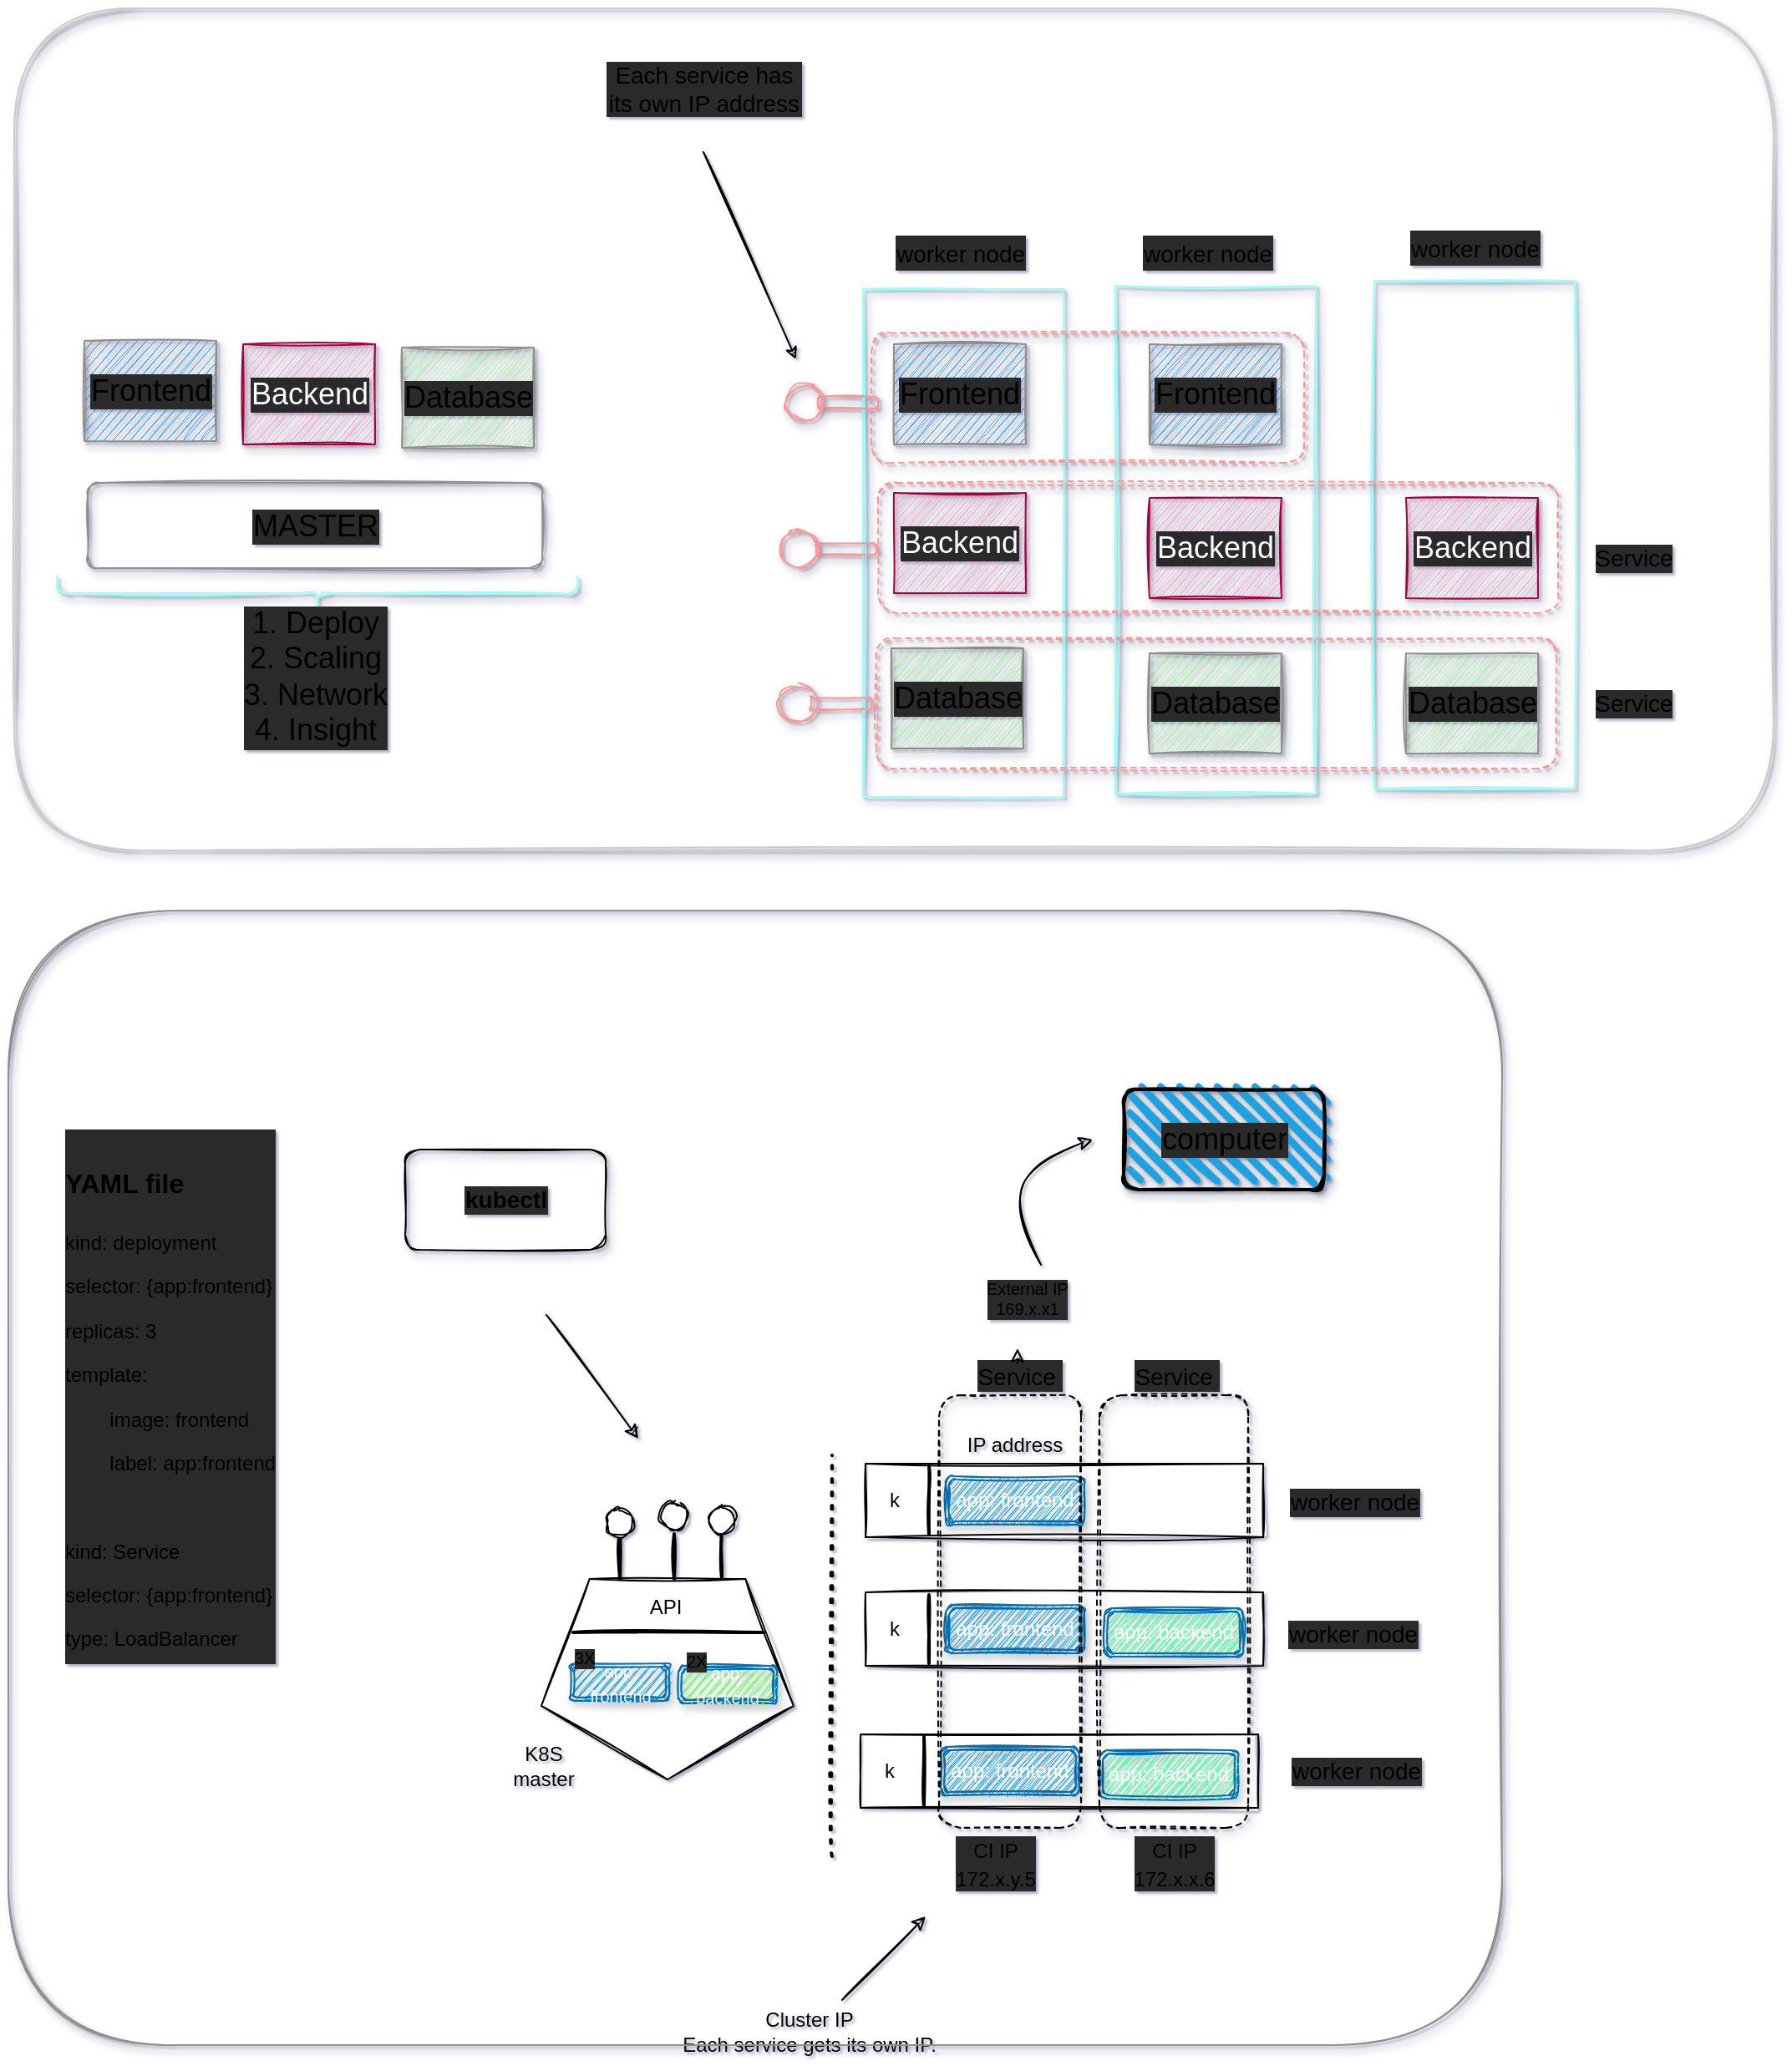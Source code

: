 <mxfile>
    <diagram id="AqjsPrtMuM5N9qTIHyTN" name="Page-1">
        <mxGraphModel dx="1690" dy="2349" grid="0" gridSize="10" guides="1" tooltips="1" connect="1" arrows="1" fold="1" page="0" pageScale="1" pageWidth="1169" pageHeight="827" math="0" shadow="1">
            <root>
                <mxCell id="0"/>
                <mxCell id="1" parent="0"/>
                <mxCell id="9" value="" style="whiteSpace=wrap;html=1;shape=mxgraph.basic.pentagon;rounded=1;sketch=1;rotation=-180;" vertex="1" parent="1">
                    <mxGeometry x="65" y="83" width="151" height="120" as="geometry"/>
                </mxCell>
                <mxCell id="10" value="K8S&lt;br&gt;master" style="text;resizable=0;autosize=1;align=center;verticalAlign=middle;points=[];fillColor=none;strokeColor=none;rounded=0;sketch=1;html=1;" vertex="1" parent="1">
                    <mxGeometry x="42" y="179" width="47" height="32" as="geometry"/>
                </mxCell>
                <mxCell id="14" value="" style="line;strokeWidth=2;html=1;rounded=1;sketch=1;" vertex="1" parent="1">
                    <mxGeometry x="84" y="110" width="114" height="10" as="geometry"/>
                </mxCell>
                <mxCell id="16" value="API" style="text;html=1;resizable=0;autosize=1;align=center;verticalAlign=middle;points=[];fillColor=none;strokeColor=none;rounded=0;sketch=1;" vertex="1" parent="1">
                    <mxGeometry x="124" y="91" width="29" height="18" as="geometry"/>
                </mxCell>
                <mxCell id="22" value="" style="rounded=0;whiteSpace=wrap;html=1;sketch=1;" vertex="1" parent="1">
                    <mxGeometry x="259" y="14" width="238" height="44" as="geometry"/>
                </mxCell>
                <mxCell id="23" value="k" style="text;html=1;resizable=0;autosize=1;align=center;verticalAlign=middle;points=[];fillColor=none;strokeColor=none;rounded=0;sketch=1;" vertex="1" parent="1">
                    <mxGeometry x="268" y="27" width="16" height="18" as="geometry"/>
                </mxCell>
                <mxCell id="28" value="" style="line;strokeWidth=2;direction=south;html=1;rounded=1;sketch=1;" vertex="1" parent="1">
                    <mxGeometry x="292" y="15.5" width="10" height="41" as="geometry"/>
                </mxCell>
                <mxCell id="29" value="" style="line;strokeWidth=2;direction=south;html=1;rounded=1;sketch=1;" vertex="1" parent="1">
                    <mxGeometry x="107" y="56" width="10" height="27" as="geometry"/>
                </mxCell>
                <mxCell id="30" value="" style="ellipse;whiteSpace=wrap;html=1;aspect=fixed;rounded=1;sketch=1;" vertex="1" parent="1">
                    <mxGeometry x="103.5" y="41" width="17" height="17" as="geometry"/>
                </mxCell>
                <mxCell id="33" value="" style="ellipse;whiteSpace=wrap;html=1;aspect=fixed;rounded=1;sketch=1;" vertex="1" parent="1">
                    <mxGeometry x="136" y="37" width="17" height="17" as="geometry"/>
                </mxCell>
                <mxCell id="36" value="" style="line;strokeWidth=2;direction=south;html=1;rounded=1;sketch=1;" vertex="1" parent="1">
                    <mxGeometry x="139.5" y="56" width="10" height="27" as="geometry"/>
                </mxCell>
                <mxCell id="41" value="" style="line;strokeWidth=2;direction=south;html=1;rounded=1;sketch=1;" vertex="1" parent="1">
                    <mxGeometry x="168" y="56" width="10" height="27" as="geometry"/>
                </mxCell>
                <mxCell id="42" value="" style="ellipse;whiteSpace=wrap;html=1;aspect=fixed;rounded=1;sketch=1;" vertex="1" parent="1">
                    <mxGeometry x="164.5" y="39" width="17" height="17" as="geometry"/>
                </mxCell>
                <mxCell id="49" value="app: frontend" style="shape=ext;double=1;rounded=1;whiteSpace=wrap;html=1;sketch=1;fillColor=#1ba1e2;fontColor=#ffffff;strokeColor=#006EAF;shadow=1;" vertex="1" parent="1">
                    <mxGeometry x="307" y="21.5" width="83" height="29" as="geometry"/>
                </mxCell>
                <mxCell id="50" value="" style="endArrow=none;dashed=1;html=1;dashPattern=1 3;strokeWidth=2;rounded=1;sketch=1;curved=1;" edge="1" parent="1">
                    <mxGeometry width="50" height="50" relative="1" as="geometry">
                        <mxPoint x="239" y="249" as="sourcePoint"/>
                        <mxPoint x="239" y="9" as="targetPoint"/>
                    </mxGeometry>
                </mxCell>
                <mxCell id="54" value="IP address" style="text;html=1;strokeColor=none;fillColor=none;align=center;verticalAlign=middle;whiteSpace=wrap;rounded=0;shadow=1;sketch=1;" vertex="1" parent="1">
                    <mxGeometry x="307" y="-12" width="83" height="30" as="geometry"/>
                </mxCell>
                <mxCell id="56" value="&lt;h1&gt;&lt;font style=&quot;font-size: 16px&quot;&gt;YAML file&lt;/font&gt;&lt;/h1&gt;&lt;p&gt;kind: deployment&lt;/p&gt;&lt;p&gt;selector: {app:frontend}&lt;/p&gt;&lt;p&gt;replicas: 3&lt;/p&gt;&lt;p&gt;template:&lt;/p&gt;&lt;p&gt;&lt;span style=&quot;white-space: pre&quot;&gt;&#9;&lt;/span&gt;image: frontend&lt;br&gt;&lt;/p&gt;&lt;p&gt;&lt;span style=&quot;white-space: pre&quot;&gt;&#9;&lt;/span&gt;label: app:frontend&lt;br&gt;&lt;/p&gt;&lt;p&gt;&lt;br&gt;&lt;/p&gt;&lt;p&gt;kind: Service&lt;/p&gt;&lt;p&gt;selector: {app:frontend}&lt;/p&gt;&lt;p&gt;type: LoadBalancer&lt;/p&gt;" style="text;html=1;strokeColor=none;fillColor=none;spacing=5;spacingTop=-20;whiteSpace=wrap;overflow=hidden;rounded=0;shadow=1;labelBackgroundColor=#2a2a2a;sketch=1;" vertex="1" parent="1">
                    <mxGeometry x="-225" y="-176.5" width="190" height="310" as="geometry"/>
                </mxCell>
                <mxCell id="57" value="" style="rounded=0;whiteSpace=wrap;html=1;sketch=1;" vertex="1" parent="1">
                    <mxGeometry x="259" y="91" width="238" height="44" as="geometry"/>
                </mxCell>
                <mxCell id="58" value="k" style="text;html=1;resizable=0;autosize=1;align=center;verticalAlign=middle;points=[];fillColor=none;strokeColor=none;rounded=0;sketch=1;" vertex="1" parent="1">
                    <mxGeometry x="268" y="104" width="16" height="18" as="geometry"/>
                </mxCell>
                <mxCell id="59" value="" style="line;strokeWidth=2;direction=south;html=1;rounded=1;sketch=1;" vertex="1" parent="1">
                    <mxGeometry x="292" y="92.5" width="10" height="41" as="geometry"/>
                </mxCell>
                <mxCell id="60" value="app: frontend" style="shape=ext;double=1;rounded=1;whiteSpace=wrap;html=1;sketch=1;fillColor=#1ba1e2;fontColor=#ffffff;strokeColor=#006EAF;shadow=1;" vertex="1" parent="1">
                    <mxGeometry x="307" y="98.5" width="83" height="29" as="geometry"/>
                </mxCell>
                <mxCell id="63" value="app: backend" style="shape=ext;double=1;rounded=1;whiteSpace=wrap;html=1;sketch=1;fillColor=#33FF99;fontColor=#ffffff;strokeColor=#006EAF;shadow=1;" vertex="1" parent="1">
                    <mxGeometry x="402" y="100.5" width="83" height="29" as="geometry"/>
                </mxCell>
                <mxCell id="64" value="" style="rounded=0;whiteSpace=wrap;html=1;sketch=1;" vertex="1" parent="1">
                    <mxGeometry x="256" y="176" width="238" height="44" as="geometry"/>
                </mxCell>
                <mxCell id="65" value="k" style="text;html=1;resizable=0;autosize=1;align=center;verticalAlign=middle;points=[];fillColor=none;strokeColor=none;rounded=0;sketch=1;" vertex="1" parent="1">
                    <mxGeometry x="265" y="189" width="16" height="18" as="geometry"/>
                </mxCell>
                <mxCell id="66" value="" style="line;strokeWidth=2;direction=south;html=1;rounded=1;sketch=1;" vertex="1" parent="1">
                    <mxGeometry x="289" y="177.5" width="10" height="41" as="geometry"/>
                </mxCell>
                <mxCell id="67" value="app: frontend" style="shape=ext;double=1;rounded=1;whiteSpace=wrap;html=1;sketch=1;fillColor=#1ba1e2;fontColor=#ffffff;strokeColor=#006EAF;shadow=1;" vertex="1" parent="1">
                    <mxGeometry x="304" y="183.5" width="83" height="29" as="geometry"/>
                </mxCell>
                <mxCell id="68" value="app: backend" style="shape=ext;double=1;rounded=1;whiteSpace=wrap;html=1;sketch=1;fillColor=#33FF99;fontColor=#ffffff;strokeColor=#006EAF;shadow=1;" vertex="1" parent="1">
                    <mxGeometry x="399" y="185.5" width="83" height="29" as="geometry"/>
                </mxCell>
                <mxCell id="69" value="" style="rounded=1;whiteSpace=wrap;html=1;shadow=1;labelBackgroundColor=#2a2a2a;sketch=1;fontSize=16;strokeColor=default;fillColor=none;gradientColor=none;fillStyle=auto;dashed=1;" vertex="1" parent="1">
                    <mxGeometry x="399" y="-27" width="89" height="259" as="geometry"/>
                </mxCell>
                <mxCell id="70" value="&lt;font style=&quot;font-size: 14px&quot;&gt;Service&amp;nbsp;&lt;/font&gt;" style="text;html=1;resizable=0;autosize=1;align=center;verticalAlign=middle;points=[];fillColor=none;strokeColor=none;rounded=0;shadow=1;labelBackgroundColor=#2a2a2a;sketch=1;fillStyle=auto;fontSize=16;" vertex="1" parent="1">
                    <mxGeometry x="414" y="-51" width="61" height="24" as="geometry"/>
                </mxCell>
                <mxCell id="75" value="" style="rounded=1;whiteSpace=wrap;html=1;shadow=1;labelBackgroundColor=#2a2a2a;sketch=1;fontSize=16;strokeColor=default;fillColor=none;gradientColor=none;fillStyle=auto;dashed=1;" vertex="1" parent="1">
                    <mxGeometry x="303" y="-27" width="85" height="259" as="geometry"/>
                </mxCell>
                <mxCell id="76" value="&lt;b&gt;kubectl&lt;/b&gt;" style="rounded=1;whiteSpace=wrap;html=1;shadow=1;labelBackgroundColor=#2a2a2a;sketch=1;fillStyle=auto;fontSize=14;strokeColor=default;fillColor=none;gradientColor=none;" vertex="1" parent="1">
                    <mxGeometry x="-16.5" y="-174" width="120" height="60" as="geometry"/>
                </mxCell>
                <mxCell id="77" value="" style="endArrow=classic;html=1;rounded=0;sketch=1;fontSize=14;" edge="1" parent="1">
                    <mxGeometry width="50" height="50" relative="1" as="geometry">
                        <mxPoint x="68" y="-75" as="sourcePoint"/>
                        <mxPoint x="123" y="-1" as="targetPoint"/>
                    </mxGeometry>
                </mxCell>
                <mxCell id="79" value="worker node" style="text;html=1;strokeColor=none;fillColor=none;align=center;verticalAlign=middle;whiteSpace=wrap;rounded=0;shadow=1;labelBackgroundColor=#2a2a2a;sketch=1;fillStyle=auto;fontSize=14;" vertex="1" parent="1">
                    <mxGeometry x="504" y="22" width="96" height="30" as="geometry"/>
                </mxCell>
                <mxCell id="80" value="&lt;font style=&quot;font-size: 12px&quot;&gt;CI IP&lt;br&gt;172.x.y.5&lt;/font&gt;" style="text;html=1;strokeColor=none;fillColor=none;align=center;verticalAlign=middle;whiteSpace=wrap;rounded=0;shadow=1;labelBackgroundColor=#2a2a2a;sketch=1;fillStyle=auto;fontSize=14;" vertex="1" parent="1">
                    <mxGeometry x="307" y="238" width="60" height="30" as="geometry"/>
                </mxCell>
                <mxCell id="82" value="" style="endArrow=classic;html=1;rounded=0;sketch=1;fontSize=12;" edge="1" parent="1">
                    <mxGeometry width="50" height="50" relative="1" as="geometry">
                        <mxPoint x="245" y="335" as="sourcePoint"/>
                        <mxPoint x="295" y="285" as="targetPoint"/>
                    </mxGeometry>
                </mxCell>
                <mxCell id="83" value="Cluster IP&lt;br&gt;Each service gets its own IP." style="text;html=1;align=center;verticalAlign=middle;resizable=0;points=[];autosize=1;strokeColor=none;fillColor=none;fontSize=12;" vertex="1" parent="1">
                    <mxGeometry x="144" y="338" width="162" height="32" as="geometry"/>
                </mxCell>
                <mxCell id="84" value="&lt;font style=&quot;font-size: 14px&quot;&gt;Service&amp;nbsp;&lt;/font&gt;" style="text;html=1;resizable=0;autosize=1;align=center;verticalAlign=middle;points=[];fillColor=none;strokeColor=none;rounded=0;shadow=1;labelBackgroundColor=#2a2a2a;sketch=1;fillStyle=auto;fontSize=16;" vertex="1" parent="1">
                    <mxGeometry x="320" y="-51" width="61" height="24" as="geometry"/>
                </mxCell>
                <mxCell id="85" value="&lt;font style=&quot;font-size: 10px&quot;&gt;app: frontend&lt;/font&gt;" style="shape=ext;double=1;rounded=1;whiteSpace=wrap;html=1;sketch=1;fillColor=#1ba1e2;fontColor=#ffffff;strokeColor=#006EAF;shadow=1;" vertex="1" parent="1">
                    <mxGeometry x="82.5" y="133.5" width="59" height="22.5" as="geometry"/>
                </mxCell>
                <mxCell id="87" value="&lt;font style=&quot;font-size: 10px&quot;&gt;app: backend&lt;/font&gt;" style="shape=ext;double=1;rounded=1;whiteSpace=wrap;html=1;sketch=1;fillColor=#66FF66;fontColor=#ffffff;strokeColor=#006EAF;shadow=1;" vertex="1" parent="1">
                    <mxGeometry x="147" y="135" width="59" height="22.5" as="geometry"/>
                </mxCell>
                <mxCell id="88" value="3X" style="text;html=1;strokeColor=none;fillColor=none;align=left;verticalAlign=middle;whiteSpace=wrap;rounded=0;shadow=1;labelBackgroundColor=#2a2a2a;sketch=1;fillStyle=auto;fontSize=10;" vertex="1" parent="1">
                    <mxGeometry x="83" y="115" width="60" height="30" as="geometry"/>
                </mxCell>
                <mxCell id="89" value="2X" style="text;html=1;strokeColor=none;fillColor=none;align=left;verticalAlign=middle;whiteSpace=wrap;rounded=0;shadow=1;labelBackgroundColor=#2a2a2a;sketch=1;fillStyle=auto;fontSize=10;" vertex="1" parent="1">
                    <mxGeometry x="149.5" y="117" width="55.5" height="30" as="geometry"/>
                </mxCell>
                <mxCell id="91" value="&lt;font style=&quot;font-size: 12px&quot;&gt;CI IP&lt;br&gt;172.x.x.6&lt;/font&gt;" style="text;html=1;strokeColor=none;fillColor=none;align=center;verticalAlign=middle;whiteSpace=wrap;rounded=0;shadow=1;labelBackgroundColor=#2a2a2a;sketch=1;fillStyle=auto;fontSize=14;" vertex="1" parent="1">
                    <mxGeometry x="413.5" y="238" width="60" height="30" as="geometry"/>
                </mxCell>
                <mxCell id="92" value="External IP&lt;br&gt;169.x.x1" style="text;html=1;strokeColor=none;fillColor=none;align=center;verticalAlign=middle;whiteSpace=wrap;rounded=0;shadow=1;labelBackgroundColor=#2a2a2a;sketch=1;fillStyle=auto;fontSize=10;" vertex="1" parent="1">
                    <mxGeometry x="321" y="-100" width="70" height="30" as="geometry"/>
                </mxCell>
                <mxCell id="94" value="" style="curved=1;endArrow=classic;html=1;rounded=0;sketch=1;fontSize=10;" edge="1" parent="1">
                    <mxGeometry width="50" height="50" relative="1" as="geometry">
                        <mxPoint x="364" y="-105" as="sourcePoint"/>
                        <mxPoint x="395" y="-180" as="targetPoint"/>
                        <Array as="points">
                            <mxPoint x="345" y="-141"/>
                            <mxPoint x="364" y="-170"/>
                        </Array>
                    </mxGeometry>
                </mxCell>
                <mxCell id="96" value="&lt;font style=&quot;font-size: 18px&quot;&gt;computer&lt;/font&gt;" style="rounded=1;whiteSpace=wrap;html=1;strokeWidth=2;fillWeight=4;hachureGap=8;hachureAngle=45;fillColor=#1ba1e2;sketch=1;shadow=1;labelBackgroundColor=#2a2a2a;fillStyle=auto;fontSize=10;" vertex="1" parent="1">
                    <mxGeometry x="413.5" y="-210" width="120" height="60" as="geometry"/>
                </mxCell>
                <mxCell id="98" value="" style="endArrow=classic;html=1;rounded=0;sketch=1;fontSize=18;" edge="1" parent="1">
                    <mxGeometry width="50" height="50" relative="1" as="geometry">
                        <mxPoint x="350" y="-46" as="sourcePoint"/>
                        <mxPoint x="350" y="-55" as="targetPoint"/>
                    </mxGeometry>
                </mxCell>
                <mxCell id="99" value="worker node" style="text;html=1;strokeColor=none;fillColor=none;align=center;verticalAlign=middle;whiteSpace=wrap;rounded=0;shadow=1;labelBackgroundColor=#2a2a2a;sketch=1;fillStyle=auto;fontSize=14;" vertex="1" parent="1">
                    <mxGeometry x="503" y="100.5" width="96" height="30" as="geometry"/>
                </mxCell>
                <mxCell id="100" value="worker node" style="text;html=1;strokeColor=none;fillColor=none;align=center;verticalAlign=middle;whiteSpace=wrap;rounded=0;shadow=1;labelBackgroundColor=#2a2a2a;sketch=1;fillStyle=auto;fontSize=14;" vertex="1" parent="1">
                    <mxGeometry x="505" y="182.5" width="96" height="30" as="geometry"/>
                </mxCell>
                <mxCell id="101" value="" style="rounded=1;whiteSpace=wrap;html=1;shadow=1;labelBackgroundColor=#2a2a2a;sketch=1;fillStyle=auto;fontSize=18;strokeColor=#8F8F8F;fillColor=none;gradientColor=none;" vertex="1" parent="1">
                    <mxGeometry x="-254" y="-317" width="894" height="679" as="geometry"/>
                </mxCell>
                <mxCell id="102" value="Frontend" style="rounded=0;whiteSpace=wrap;html=1;shadow=1;labelBackgroundColor=#2a2a2a;sketch=1;fillStyle=auto;fontSize=18;strokeColor=#8F8F8F;fillColor=#3399FF;gradientColor=none;" vertex="1" parent="1">
                    <mxGeometry x="-208.5" y="-658" width="79" height="60" as="geometry"/>
                </mxCell>
                <mxCell id="103" value="Backend" style="rounded=0;whiteSpace=wrap;html=1;shadow=1;labelBackgroundColor=#2a2a2a;sketch=1;fillStyle=auto;fontSize=18;strokeColor=#A50040;fillColor=#FF99CC;fontColor=#ffffff;" vertex="1" parent="1">
                    <mxGeometry x="-113.5" y="-656" width="79" height="60" as="geometry"/>
                </mxCell>
                <mxCell id="104" value="Database" style="rounded=0;whiteSpace=wrap;html=1;shadow=1;labelBackgroundColor=#2a2a2a;sketch=1;fillStyle=auto;fontSize=18;strokeColor=#8F8F8F;fillColor=#99FF99;gradientColor=none;" vertex="1" parent="1">
                    <mxGeometry x="-18.5" y="-654" width="79" height="60" as="geometry"/>
                </mxCell>
                <mxCell id="105" value="MASTER" style="rounded=1;whiteSpace=wrap;html=1;shadow=1;labelBackgroundColor=#2a2a2a;sketch=1;fillStyle=auto;fontSize=18;strokeColor=#8F8F8F;fillColor=none;gradientColor=none;" vertex="1" parent="1">
                    <mxGeometry x="-206.5" y="-573" width="272" height="51" as="geometry"/>
                </mxCell>
                <mxCell id="107" value="" style="shape=curlyBracket;whiteSpace=wrap;html=1;rounded=1;flipH=1;shadow=1;labelBackgroundColor=#2a2a2a;sketch=1;fillStyle=auto;fontSize=18;strokeColor=#99FFFF;fillColor=none;gradientColor=none;rotation=90;" vertex="1" parent="1">
                    <mxGeometry x="-79.25" y="-662.75" width="20" height="311.5" as="geometry"/>
                </mxCell>
                <mxCell id="109" value="1. Deploy&lt;br&gt;2. Scaling&lt;br&gt;3. Network&lt;br&gt;4. Insight" style="text;html=1;strokeColor=none;fillColor=none;align=center;verticalAlign=bottom;whiteSpace=wrap;rounded=0;shadow=1;labelBackgroundColor=#2a2a2a;sketch=1;fillStyle=auto;fontSize=18;labelPosition=center;verticalLabelPosition=top;" vertex="1" parent="1">
                    <mxGeometry x="-162.5" y="-411" width="184" height="30" as="geometry"/>
                </mxCell>
                <mxCell id="117" value="" style="rounded=0;whiteSpace=wrap;html=1;shadow=1;labelBackgroundColor=#2a2a2a;sketch=1;fillStyle=auto;fontSize=18;strokeColor=#99FFFF;fillColor=none;gradientColor=none;" vertex="1" parent="1">
                    <mxGeometry x="257.5" y="-689" width="120" height="304" as="geometry"/>
                </mxCell>
                <mxCell id="118" value="" style="rounded=0;whiteSpace=wrap;html=1;shadow=1;labelBackgroundColor=#2a2a2a;sketch=1;fillStyle=auto;fontSize=18;strokeColor=#99FFFF;fillColor=none;gradientColor=none;" vertex="1" parent="1">
                    <mxGeometry x="408.5" y="-691" width="120" height="304" as="geometry"/>
                </mxCell>
                <mxCell id="119" value="" style="rounded=0;whiteSpace=wrap;html=1;shadow=1;labelBackgroundColor=#2a2a2a;sketch=1;fillStyle=auto;fontSize=18;strokeColor=#99FFFF;fillColor=none;gradientColor=none;" vertex="1" parent="1">
                    <mxGeometry x="563.5" y="-694" width="120" height="304" as="geometry"/>
                </mxCell>
                <mxCell id="120" value="&lt;font style=&quot;font-size: 14px&quot;&gt;worker node&lt;/font&gt;" style="text;html=1;strokeColor=none;fillColor=none;align=center;verticalAlign=middle;whiteSpace=wrap;rounded=0;shadow=1;labelBackgroundColor=#2a2a2a;sketch=1;fillStyle=auto;fontSize=18;" vertex="1" parent="1">
                    <mxGeometry x="274.5" y="-726" width="82" height="30" as="geometry"/>
                </mxCell>
                <mxCell id="121" value="&lt;font style=&quot;font-size: 14px&quot;&gt;worker node&lt;/font&gt;" style="text;html=1;strokeColor=none;fillColor=none;align=center;verticalAlign=middle;whiteSpace=wrap;rounded=0;shadow=1;labelBackgroundColor=#2a2a2a;sketch=1;fillStyle=auto;fontSize=18;" vertex="1" parent="1">
                    <mxGeometry x="422.5" y="-726" width="82" height="30" as="geometry"/>
                </mxCell>
                <mxCell id="122" value="&lt;font style=&quot;font-size: 14px&quot;&gt;worker node&lt;/font&gt;" style="text;html=1;strokeColor=none;fillColor=none;align=center;verticalAlign=middle;whiteSpace=wrap;rounded=0;shadow=1;labelBackgroundColor=#2a2a2a;sketch=1;fillStyle=auto;fontSize=18;" vertex="1" parent="1">
                    <mxGeometry x="582.5" y="-729" width="82" height="30" as="geometry"/>
                </mxCell>
                <mxCell id="123" value="Frontend" style="rounded=0;whiteSpace=wrap;html=1;shadow=1;labelBackgroundColor=#2a2a2a;sketch=1;fillStyle=auto;fontSize=18;strokeColor=#8F8F8F;fillColor=#3399FF;gradientColor=none;" vertex="1" parent="1">
                    <mxGeometry x="276" y="-656" width="79" height="60" as="geometry"/>
                </mxCell>
                <mxCell id="124" value="Frontend" style="rounded=0;whiteSpace=wrap;html=1;shadow=1;labelBackgroundColor=#2a2a2a;sketch=1;fillStyle=auto;fontSize=18;strokeColor=#8F8F8F;fillColor=#3399FF;gradientColor=none;" vertex="1" parent="1">
                    <mxGeometry x="429" y="-656" width="79" height="60" as="geometry"/>
                </mxCell>
                <mxCell id="125" value="Backend" style="rounded=0;whiteSpace=wrap;html=1;shadow=1;labelBackgroundColor=#2a2a2a;sketch=1;fillStyle=auto;fontSize=18;strokeColor=#A50040;fillColor=#FF99CC;fontColor=#ffffff;" vertex="1" parent="1">
                    <mxGeometry x="276" y="-567" width="79" height="60" as="geometry"/>
                </mxCell>
                <mxCell id="126" value="Backend" style="rounded=0;whiteSpace=wrap;html=1;shadow=1;labelBackgroundColor=#2a2a2a;sketch=1;fillStyle=auto;fontSize=18;strokeColor=#A50040;fillColor=#FF99CC;fontColor=#ffffff;" vertex="1" parent="1">
                    <mxGeometry x="429" y="-564" width="79" height="60" as="geometry"/>
                </mxCell>
                <mxCell id="127" value="Backend" style="rounded=0;whiteSpace=wrap;html=1;shadow=1;labelBackgroundColor=#2a2a2a;sketch=1;fillStyle=auto;fontSize=18;strokeColor=#A50040;fillColor=#FF99CC;fontColor=#ffffff;" vertex="1" parent="1">
                    <mxGeometry x="582.5" y="-564" width="79" height="60" as="geometry"/>
                </mxCell>
                <mxCell id="128" value="Database" style="rounded=0;whiteSpace=wrap;html=1;shadow=1;labelBackgroundColor=#2a2a2a;sketch=1;fillStyle=auto;fontSize=18;strokeColor=#8F8F8F;fillColor=#99FF99;gradientColor=none;" vertex="1" parent="1">
                    <mxGeometry x="274.5" y="-474" width="79" height="60" as="geometry"/>
                </mxCell>
                <mxCell id="129" value="Database" style="rounded=0;whiteSpace=wrap;html=1;shadow=1;labelBackgroundColor=#2a2a2a;sketch=1;fillStyle=auto;fontSize=18;strokeColor=#8F8F8F;fillColor=#99FF99;gradientColor=none;" vertex="1" parent="1">
                    <mxGeometry x="429" y="-471" width="79" height="60" as="geometry"/>
                </mxCell>
                <mxCell id="130" value="Database" style="rounded=0;whiteSpace=wrap;html=1;shadow=1;labelBackgroundColor=#2a2a2a;sketch=1;fillStyle=auto;fontSize=18;strokeColor=#8F8F8F;fillColor=#99FF99;gradientColor=none;" vertex="1" parent="1">
                    <mxGeometry x="582.5" y="-471" width="79" height="60" as="geometry"/>
                </mxCell>
                <mxCell id="131" value="" style="rounded=1;whiteSpace=wrap;html=1;shadow=1;labelBackgroundColor=#2a2a2a;sketch=1;fillStyle=auto;fontSize=14;strokeColor=#FF9999;fillColor=none;dashed=1;fontColor=#ffffff;" vertex="1" parent="1">
                    <mxGeometry x="262.5" y="-662.75" width="259" height="77.75" as="geometry"/>
                </mxCell>
                <mxCell id="132" value="" style="rounded=1;whiteSpace=wrap;html=1;shadow=1;dashed=1;labelBackgroundColor=#2a2a2a;sketch=1;fillStyle=auto;fontSize=14;strokeColor=#FF9999;fillColor=none;gradientColor=none;" vertex="1" parent="1">
                    <mxGeometry x="266.5" y="-573" width="407" height="78" as="geometry"/>
                </mxCell>
                <mxCell id="133" value="" style="rounded=1;whiteSpace=wrap;html=1;shadow=1;dashed=1;labelBackgroundColor=#2a2a2a;sketch=1;fillStyle=auto;fontSize=14;strokeColor=#FF9999;fillColor=none;gradientColor=none;" vertex="1" parent="1">
                    <mxGeometry x="265.5" y="-480" width="407" height="78" as="geometry"/>
                </mxCell>
                <mxCell id="137" value="Service" style="text;html=1;strokeColor=none;fillColor=none;align=center;verticalAlign=middle;whiteSpace=wrap;rounded=0;shadow=1;dashed=1;labelBackgroundColor=#2a2a2a;sketch=1;fillStyle=auto;fontSize=14;" vertex="1" parent="1">
                    <mxGeometry x="688.5" y="-543" width="60" height="30" as="geometry"/>
                </mxCell>
                <mxCell id="138" value="Service" style="text;html=1;strokeColor=none;fillColor=none;align=center;verticalAlign=middle;whiteSpace=wrap;rounded=0;shadow=1;dashed=1;labelBackgroundColor=#2a2a2a;sketch=1;fillStyle=auto;fontSize=14;" vertex="1" parent="1">
                    <mxGeometry x="688.5" y="-456" width="60" height="30" as="geometry"/>
                </mxCell>
                <mxCell id="139" value="" style="rounded=1;whiteSpace=wrap;html=1;shadow=1;labelBackgroundColor=#2a2a2a;sketch=1;fillStyle=auto;fontSize=14;strokeColor=#FF9999;fillColor=none;gradientColor=none;" vertex="1" parent="1">
                    <mxGeometry x="226.5" y="-444.5" width="36" height="7" as="geometry"/>
                </mxCell>
                <mxCell id="140" value="" style="ellipse;whiteSpace=wrap;html=1;aspect=fixed;rounded=1;shadow=1;labelBackgroundColor=#2a2a2a;sketch=1;fillStyle=auto;fontSize=14;strokeColor=#FF9999;fillColor=none;gradientColor=none;" vertex="1" parent="1">
                    <mxGeometry x="207.5" y="-452" width="22" height="22" as="geometry"/>
                </mxCell>
                <mxCell id="141" value="" style="rounded=1;whiteSpace=wrap;html=1;shadow=1;labelBackgroundColor=#2a2a2a;sketch=1;fillStyle=auto;fontSize=14;strokeColor=#FF9999;fillColor=none;gradientColor=none;" vertex="1" parent="1">
                    <mxGeometry x="229.5" y="-537" width="36" height="7" as="geometry"/>
                </mxCell>
                <mxCell id="142" value="" style="ellipse;whiteSpace=wrap;html=1;aspect=fixed;rounded=1;shadow=1;labelBackgroundColor=#2a2a2a;sketch=1;fillStyle=auto;fontSize=14;strokeColor=#FF9999;fillColor=none;gradientColor=none;" vertex="1" parent="1">
                    <mxGeometry x="207.5" y="-545" width="22" height="22" as="geometry"/>
                </mxCell>
                <mxCell id="143" value="" style="rounded=1;whiteSpace=wrap;html=1;shadow=1;labelBackgroundColor=#2a2a2a;sketch=1;fillStyle=auto;fontSize=14;strokeColor=#FF9999;fillColor=none;gradientColor=none;" vertex="1" parent="1">
                    <mxGeometry x="230.5" y="-624.5" width="36" height="7" as="geometry"/>
                </mxCell>
                <mxCell id="144" value="" style="ellipse;whiteSpace=wrap;html=1;aspect=fixed;rounded=1;shadow=1;labelBackgroundColor=#2a2a2a;sketch=1;fillStyle=auto;fontSize=14;strokeColor=#FF9999;fillColor=none;gradientColor=none;" vertex="1" parent="1">
                    <mxGeometry x="211.5" y="-632" width="22" height="22" as="geometry"/>
                </mxCell>
                <mxCell id="145" value="Each service has its own IP address" style="text;html=1;strokeColor=none;fillColor=none;align=center;verticalAlign=middle;whiteSpace=wrap;rounded=0;shadow=1;labelBackgroundColor=#2a2a2a;sketch=1;fillStyle=auto;fontSize=14;" vertex="1" parent="1">
                    <mxGeometry x="102.5" y="-848" width="119" height="77" as="geometry"/>
                </mxCell>
                <mxCell id="146" value="" style="endArrow=classic;html=1;rounded=0;sketch=1;fontSize=14;startSize=1;endSize=5;exitX=0.5;exitY=1;exitDx=0;exitDy=0;" edge="1" parent="1" source="145">
                    <mxGeometry width="50" height="50" relative="1" as="geometry">
                        <mxPoint x="116.5" y="-724" as="sourcePoint"/>
                        <mxPoint x="217.5" y="-647" as="targetPoint"/>
                    </mxGeometry>
                </mxCell>
                <mxCell id="147" value="" style="rounded=1;whiteSpace=wrap;html=1;shadow=1;labelBackgroundColor=#2a2a2a;sketch=1;fillStyle=auto;fontSize=14;strokeColor=#CCCCCC;fillColor=none;gradientColor=none;" vertex="1" parent="1">
                    <mxGeometry x="-250.5" y="-857" width="1053" height="504" as="geometry"/>
                </mxCell>
            </root>
        </mxGraphModel>
    </diagram>
</mxfile>